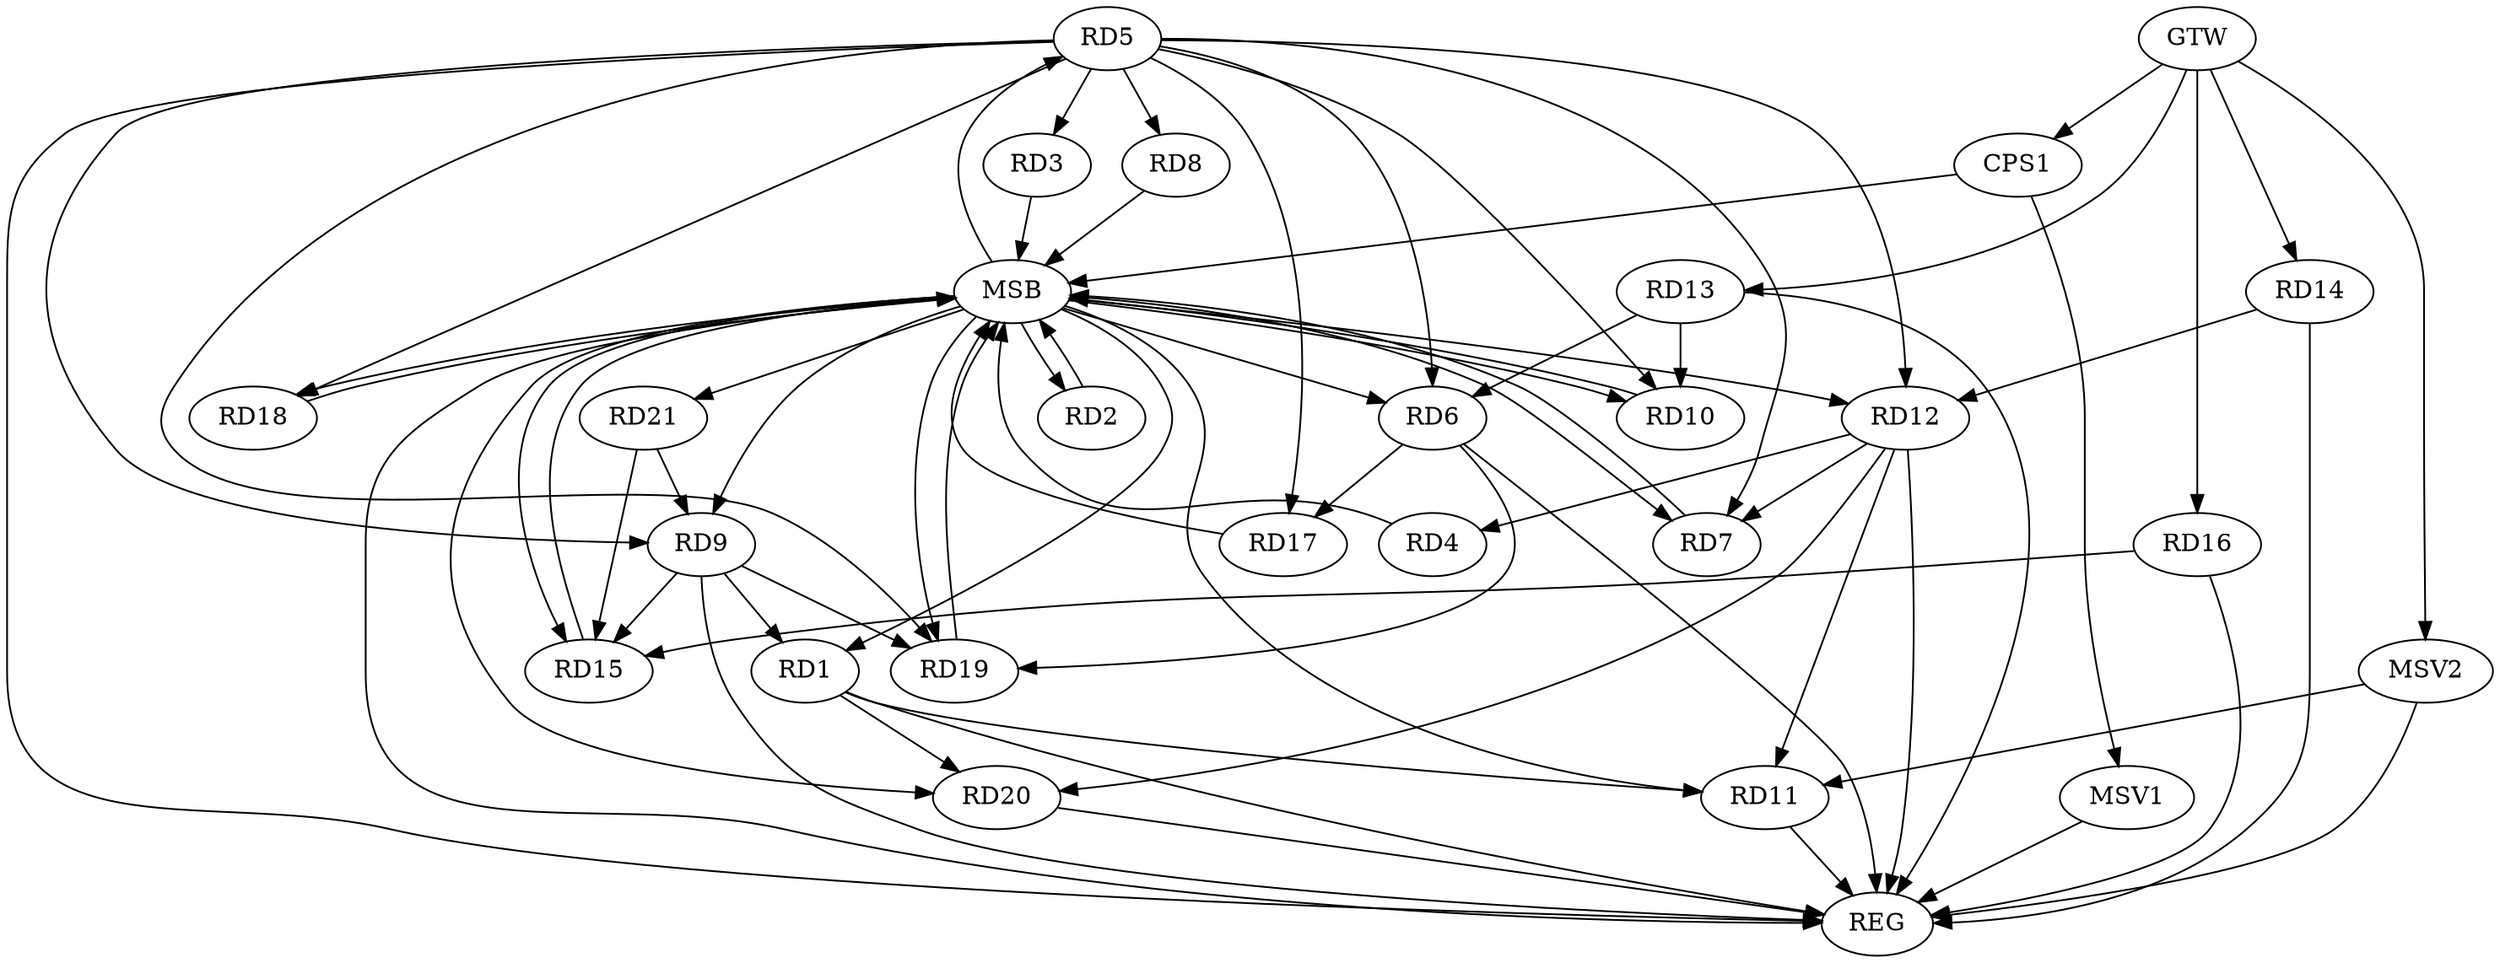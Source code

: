 strict digraph G {
  RD1 [ label="RD1" ];
  RD2 [ label="RD2" ];
  RD3 [ label="RD3" ];
  RD4 [ label="RD4" ];
  RD5 [ label="RD5" ];
  RD6 [ label="RD6" ];
  RD7 [ label="RD7" ];
  RD8 [ label="RD8" ];
  RD9 [ label="RD9" ];
  RD10 [ label="RD10" ];
  RD11 [ label="RD11" ];
  RD12 [ label="RD12" ];
  RD13 [ label="RD13" ];
  RD14 [ label="RD14" ];
  RD15 [ label="RD15" ];
  RD16 [ label="RD16" ];
  RD17 [ label="RD17" ];
  RD18 [ label="RD18" ];
  RD19 [ label="RD19" ];
  RD20 [ label="RD20" ];
  RD21 [ label="RD21" ];
  CPS1 [ label="CPS1" ];
  GTW [ label="GTW" ];
  REG [ label="REG" ];
  MSB [ label="MSB" ];
  MSV1 [ label="MSV1" ];
  MSV2 [ label="MSV2" ];
  RD9 -> RD1;
  RD1 -> RD11;
  RD1 -> RD20;
  RD12 -> RD4;
  RD5 -> RD7;
  RD5 -> RD9;
  RD5 -> RD12;
  RD5 -> RD18;
  RD13 -> RD6;
  RD6 -> RD17;
  RD6 -> RD19;
  RD12 -> RD7;
  RD9 -> RD15;
  RD9 -> RD19;
  RD21 -> RD9;
  RD13 -> RD10;
  RD12 -> RD11;
  RD14 -> RD12;
  RD12 -> RD20;
  RD16 -> RD15;
  RD21 -> RD15;
  GTW -> RD13;
  GTW -> RD14;
  GTW -> RD16;
  GTW -> CPS1;
  RD1 -> REG;
  RD5 -> REG;
  RD6 -> REG;
  RD9 -> REG;
  RD11 -> REG;
  RD12 -> REG;
  RD13 -> REG;
  RD14 -> REG;
  RD16 -> REG;
  RD20 -> REG;
  RD2 -> MSB;
  MSB -> RD18;
  MSB -> REG;
  RD3 -> MSB;
  MSB -> RD10;
  MSB -> RD20;
  RD4 -> MSB;
  MSB -> RD6;
  MSB -> RD9;
  MSB -> RD12;
  RD7 -> MSB;
  MSB -> RD11;
  MSB -> RD19;
  RD8 -> MSB;
  MSB -> RD2;
  RD10 -> MSB;
  RD15 -> MSB;
  MSB -> RD1;
  RD17 -> MSB;
  RD18 -> MSB;
  MSB -> RD7;
  MSB -> RD15;
  RD19 -> MSB;
  CPS1 -> MSB;
  MSB -> RD21;
  MSB -> RD5;
  RD5 -> RD6;
  RD5 -> RD10;
  RD5 -> RD19;
  RD5 -> RD8;
  RD5 -> RD17;
  RD5 -> RD3;
  CPS1 -> MSV1;
  MSV1 -> REG;
  MSV2 -> RD11;
  GTW -> MSV2;
  MSV2 -> REG;
}
